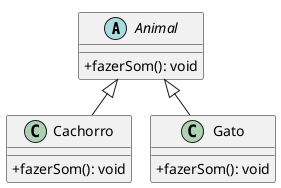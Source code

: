 @startuml
!pragma layout smetana
skinparam classAttributeIconSize 0
abstract class Animal {
  +fazerSom(): void
}

class Cachorro extends Animal {
  +fazerSom(): void
}

class Gato extends Animal {
  +fazerSom(): void
}
@enduml